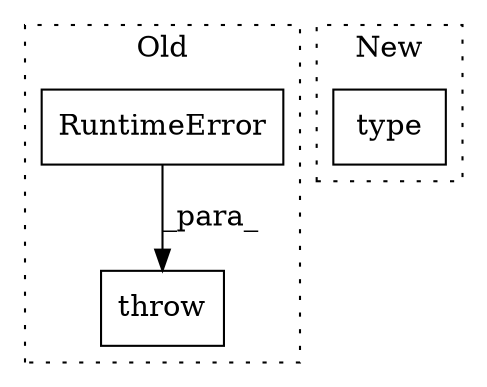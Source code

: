 digraph G {
subgraph cluster0 {
1 [label="RuntimeError" a="32" s="2518,2534" l="13,1" shape="box"];
3 [label="throw" a="53" s="2512" l="6" shape="box"];
label = "Old";
style="dotted";
}
subgraph cluster1 {
2 [label="type" a="32" s="2712,2720" l="5,1" shape="box"];
label = "New";
style="dotted";
}
1 -> 3 [label="_para_"];
}